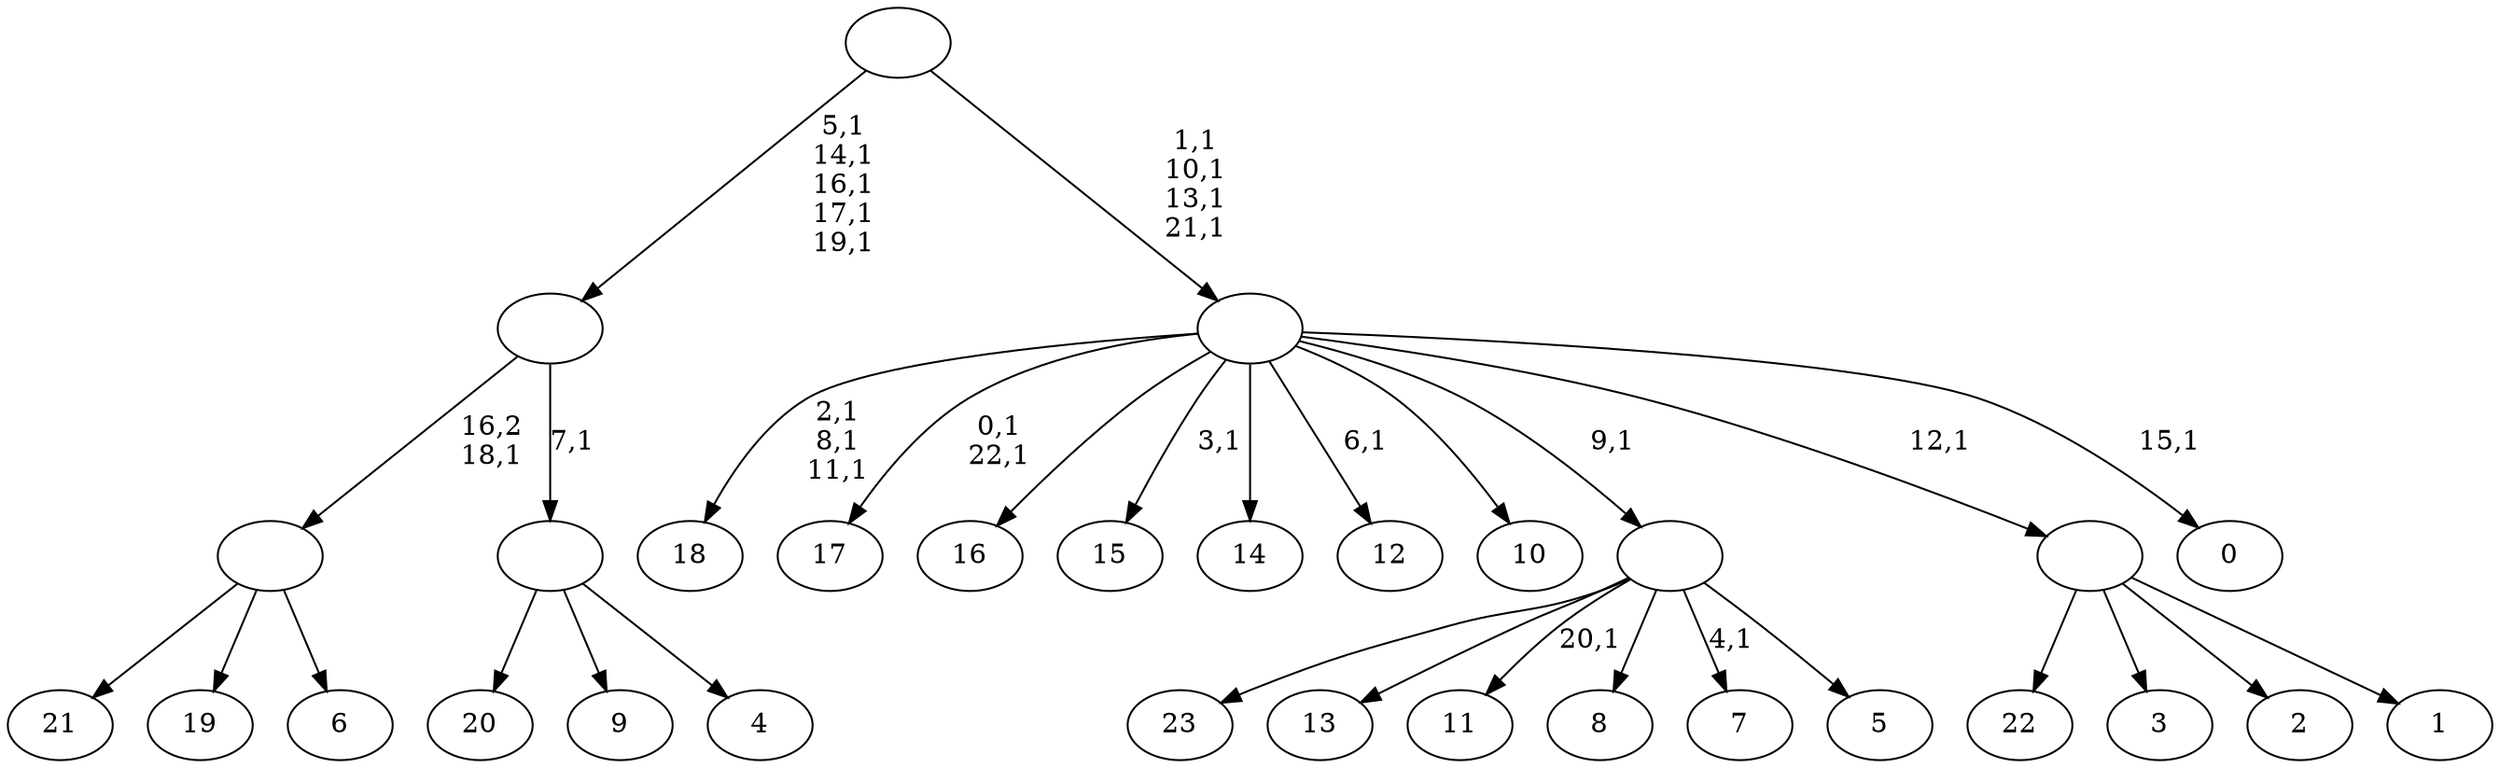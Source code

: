 digraph T {
	47 [label="23"]
	46 [label="22"]
	45 [label="21"]
	44 [label="20"]
	43 [label="19"]
	42 [label="18"]
	38 [label="17"]
	35 [label="16"]
	34 [label="15"]
	32 [label="14"]
	31 [label="13"]
	30 [label="12"]
	28 [label="11"]
	26 [label="10"]
	25 [label="9"]
	24 [label="8"]
	23 [label="7"]
	21 [label="6"]
	20 [label=""]
	19 [label="5"]
	18 [label=""]
	17 [label="4"]
	16 [label=""]
	15 [label=""]
	10 [label="3"]
	9 [label="2"]
	8 [label="1"]
	7 [label=""]
	6 [label="0"]
	4 [label=""]
	0 [label=""]
	20 -> 45 [label=""]
	20 -> 43 [label=""]
	20 -> 21 [label=""]
	18 -> 23 [label="4,1"]
	18 -> 28 [label="20,1"]
	18 -> 47 [label=""]
	18 -> 31 [label=""]
	18 -> 24 [label=""]
	18 -> 19 [label=""]
	16 -> 44 [label=""]
	16 -> 25 [label=""]
	16 -> 17 [label=""]
	15 -> 20 [label="16,2\n18,1"]
	15 -> 16 [label="7,1"]
	7 -> 46 [label=""]
	7 -> 10 [label=""]
	7 -> 9 [label=""]
	7 -> 8 [label=""]
	4 -> 6 [label="15,1"]
	4 -> 30 [label="6,1"]
	4 -> 34 [label="3,1"]
	4 -> 38 [label="0,1\n22,1"]
	4 -> 42 [label="2,1\n8,1\n11,1"]
	4 -> 35 [label=""]
	4 -> 32 [label=""]
	4 -> 26 [label=""]
	4 -> 18 [label="9,1"]
	4 -> 7 [label="12,1"]
	0 -> 4 [label="1,1\n10,1\n13,1\n21,1"]
	0 -> 15 [label="5,1\n14,1\n16,1\n17,1\n19,1"]
}
